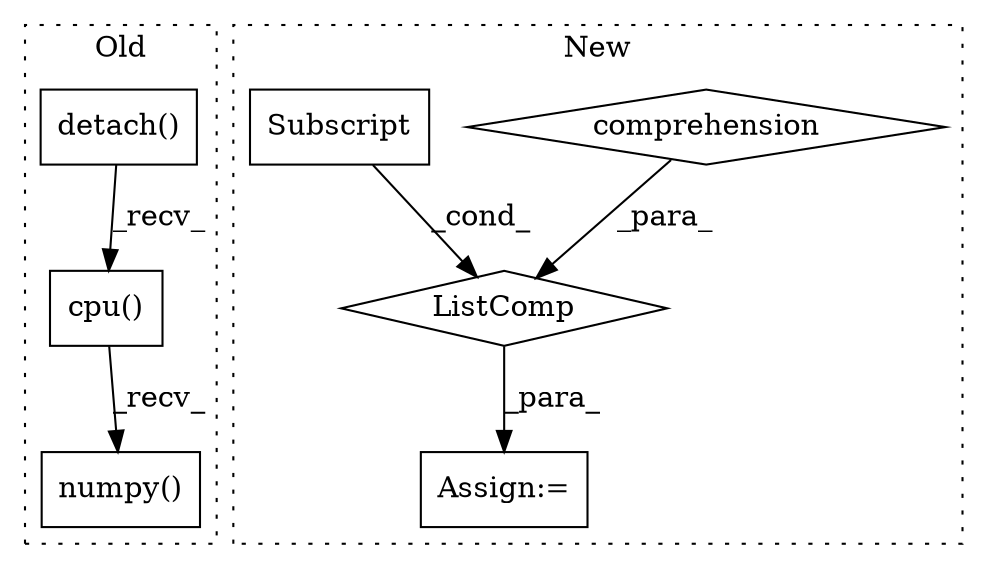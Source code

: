 digraph G {
subgraph cluster0 {
1 [label="detach()" a="75" s="2192" l="20" shape="box"];
6 [label="cpu()" a="75" s="2192" l="26" shape="box"];
7 [label="numpy()" a="75" s="2192" l="34" shape="box"];
label = "Old";
style="dotted";
}
subgraph cluster1 {
2 [label="ListComp" a="106" s="2695" l="37" shape="diamond"];
3 [label="comprehension" a="45" s="2709" l="3" shape="diamond"];
4 [label="Assign:=" a="68" s="2692" l="3" shape="box"];
5 [label="Subscript" a="63" s="2696,0" l="12,0" shape="box"];
label = "New";
style="dotted";
}
1 -> 6 [label="_recv_"];
2 -> 4 [label="_para_"];
3 -> 2 [label="_para_"];
5 -> 2 [label="_cond_"];
6 -> 7 [label="_recv_"];
}